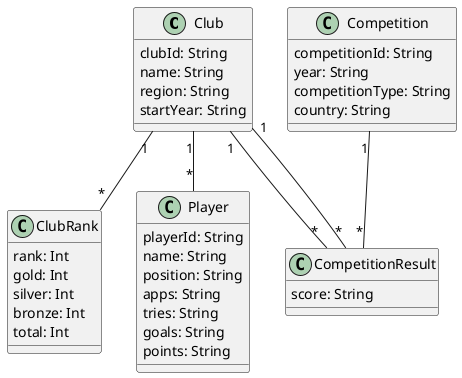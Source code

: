 @startuml "SportsCompetition"


class Club{
  clubId: String
  name: String
  region: String
  startYear: String
}

class ClubRank{
  rank: Int
  gold: Int
  silver: Int
  bronze: Int
  total: Int
}

class Player{
  playerId: String
  name: String
  position: String
  apps: String
  tries: String
  goals: String
  points: String
}

class Competition{
  competitionId: String
  year: String
  competitionType: String
  country: String
}

class CompetitionResult{
  score: String
}



Club "1" -- "*" CompetitionResult

Club "1" -- "*" Player

Club "1" -- "*" ClubRank

Club "1" -- "*" CompetitionResult

Competition "1" -- "*" CompetitionResult


@enduml